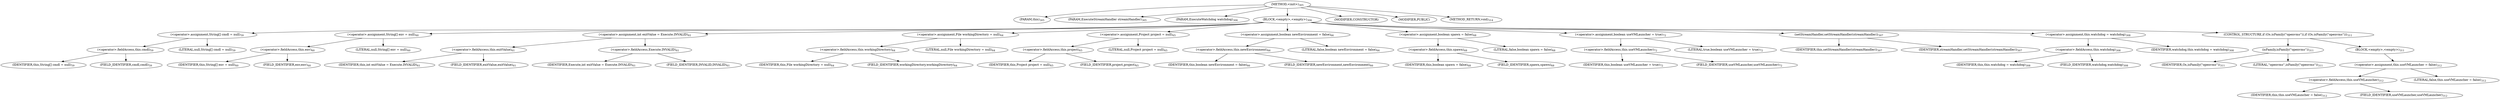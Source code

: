 digraph "&lt;init&gt;" {  
"675" [label = <(METHOD,&lt;init&gt;)<SUB>305</SUB>> ]
"22" [label = <(PARAM,this)<SUB>305</SUB>> ]
"676" [label = <(PARAM,ExecuteStreamHandler streamHandler)<SUB>305</SUB>> ]
"677" [label = <(PARAM,ExecuteWatchdog watchdog)<SUB>306</SUB>> ]
"678" [label = <(BLOCK,&lt;empty&gt;,&lt;empty&gt;)<SUB>306</SUB>> ]
"679" [label = <(&lt;operator&gt;.assignment,String[] cmdl = null)<SUB>59</SUB>> ]
"680" [label = <(&lt;operator&gt;.fieldAccess,this.cmdl)<SUB>59</SUB>> ]
"681" [label = <(IDENTIFIER,this,String[] cmdl = null)<SUB>59</SUB>> ]
"682" [label = <(FIELD_IDENTIFIER,cmdl,cmdl)<SUB>59</SUB>> ]
"683" [label = <(LITERAL,null,String[] cmdl = null)<SUB>59</SUB>> ]
"684" [label = <(&lt;operator&gt;.assignment,String[] env = null)<SUB>60</SUB>> ]
"685" [label = <(&lt;operator&gt;.fieldAccess,this.env)<SUB>60</SUB>> ]
"686" [label = <(IDENTIFIER,this,String[] env = null)<SUB>60</SUB>> ]
"687" [label = <(FIELD_IDENTIFIER,env,env)<SUB>60</SUB>> ]
"688" [label = <(LITERAL,null,String[] env = null)<SUB>60</SUB>> ]
"689" [label = <(&lt;operator&gt;.assignment,int exitValue = Execute.INVALID)<SUB>61</SUB>> ]
"690" [label = <(&lt;operator&gt;.fieldAccess,this.exitValue)<SUB>61</SUB>> ]
"691" [label = <(IDENTIFIER,this,int exitValue = Execute.INVALID)<SUB>61</SUB>> ]
"692" [label = <(FIELD_IDENTIFIER,exitValue,exitValue)<SUB>61</SUB>> ]
"693" [label = <(&lt;operator&gt;.fieldAccess,Execute.INVALID)<SUB>61</SUB>> ]
"694" [label = <(IDENTIFIER,Execute,int exitValue = Execute.INVALID)<SUB>61</SUB>> ]
"695" [label = <(FIELD_IDENTIFIER,INVALID,INVALID)<SUB>61</SUB>> ]
"696" [label = <(&lt;operator&gt;.assignment,File workingDirectory = null)<SUB>64</SUB>> ]
"697" [label = <(&lt;operator&gt;.fieldAccess,this.workingDirectory)<SUB>64</SUB>> ]
"698" [label = <(IDENTIFIER,this,File workingDirectory = null)<SUB>64</SUB>> ]
"699" [label = <(FIELD_IDENTIFIER,workingDirectory,workingDirectory)<SUB>64</SUB>> ]
"700" [label = <(LITERAL,null,File workingDirectory = null)<SUB>64</SUB>> ]
"701" [label = <(&lt;operator&gt;.assignment,Project project = null)<SUB>65</SUB>> ]
"702" [label = <(&lt;operator&gt;.fieldAccess,this.project)<SUB>65</SUB>> ]
"703" [label = <(IDENTIFIER,this,Project project = null)<SUB>65</SUB>> ]
"704" [label = <(FIELD_IDENTIFIER,project,project)<SUB>65</SUB>> ]
"705" [label = <(LITERAL,null,Project project = null)<SUB>65</SUB>> ]
"706" [label = <(&lt;operator&gt;.assignment,boolean newEnvironment = false)<SUB>66</SUB>> ]
"707" [label = <(&lt;operator&gt;.fieldAccess,this.newEnvironment)<SUB>66</SUB>> ]
"708" [label = <(IDENTIFIER,this,boolean newEnvironment = false)<SUB>66</SUB>> ]
"709" [label = <(FIELD_IDENTIFIER,newEnvironment,newEnvironment)<SUB>66</SUB>> ]
"710" [label = <(LITERAL,false,boolean newEnvironment = false)<SUB>66</SUB>> ]
"711" [label = <(&lt;operator&gt;.assignment,boolean spawn = false)<SUB>68</SUB>> ]
"712" [label = <(&lt;operator&gt;.fieldAccess,this.spawn)<SUB>68</SUB>> ]
"713" [label = <(IDENTIFIER,this,boolean spawn = false)<SUB>68</SUB>> ]
"714" [label = <(FIELD_IDENTIFIER,spawn,spawn)<SUB>68</SUB>> ]
"715" [label = <(LITERAL,false,boolean spawn = false)<SUB>68</SUB>> ]
"716" [label = <(&lt;operator&gt;.assignment,boolean useVMLauncher = true)<SUB>72</SUB>> ]
"717" [label = <(&lt;operator&gt;.fieldAccess,this.useVMLauncher)<SUB>72</SUB>> ]
"718" [label = <(IDENTIFIER,this,boolean useVMLauncher = true)<SUB>72</SUB>> ]
"719" [label = <(FIELD_IDENTIFIER,useVMLauncher,useVMLauncher)<SUB>72</SUB>> ]
"720" [label = <(LITERAL,true,boolean useVMLauncher = true)<SUB>72</SUB>> ]
"721" [label = <(setStreamHandler,setStreamHandler(streamHandler))<SUB>307</SUB>> ]
"21" [label = <(IDENTIFIER,this,setStreamHandler(streamHandler))<SUB>307</SUB>> ]
"722" [label = <(IDENTIFIER,streamHandler,setStreamHandler(streamHandler))<SUB>307</SUB>> ]
"723" [label = <(&lt;operator&gt;.assignment,this.watchdog = watchdog)<SUB>308</SUB>> ]
"724" [label = <(&lt;operator&gt;.fieldAccess,this.watchdog)<SUB>308</SUB>> ]
"23" [label = <(IDENTIFIER,this,this.watchdog = watchdog)<SUB>308</SUB>> ]
"725" [label = <(FIELD_IDENTIFIER,watchdog,watchdog)<SUB>308</SUB>> ]
"726" [label = <(IDENTIFIER,watchdog,this.watchdog = watchdog)<SUB>308</SUB>> ]
"727" [label = <(CONTROL_STRUCTURE,if (Os.isFamily(&quot;openvms&quot;)),if (Os.isFamily(&quot;openvms&quot;)))<SUB>311</SUB>> ]
"728" [label = <(isFamily,isFamily(&quot;openvms&quot;))<SUB>311</SUB>> ]
"729" [label = <(IDENTIFIER,Os,isFamily(&quot;openvms&quot;))<SUB>311</SUB>> ]
"730" [label = <(LITERAL,&quot;openvms&quot;,isFamily(&quot;openvms&quot;))<SUB>311</SUB>> ]
"731" [label = <(BLOCK,&lt;empty&gt;,&lt;empty&gt;)<SUB>311</SUB>> ]
"732" [label = <(&lt;operator&gt;.assignment,this.useVMLauncher = false)<SUB>312</SUB>> ]
"733" [label = <(&lt;operator&gt;.fieldAccess,this.useVMLauncher)<SUB>312</SUB>> ]
"734" [label = <(IDENTIFIER,this,this.useVMLauncher = false)<SUB>312</SUB>> ]
"735" [label = <(FIELD_IDENTIFIER,useVMLauncher,useVMLauncher)<SUB>312</SUB>> ]
"736" [label = <(LITERAL,false,this.useVMLauncher = false)<SUB>312</SUB>> ]
"737" [label = <(MODIFIER,CONSTRUCTOR)> ]
"738" [label = <(MODIFIER,PUBLIC)> ]
"739" [label = <(METHOD_RETURN,void)<SUB>314</SUB>> ]
  "675" -> "22" 
  "675" -> "676" 
  "675" -> "677" 
  "675" -> "678" 
  "675" -> "737" 
  "675" -> "738" 
  "675" -> "739" 
  "678" -> "679" 
  "678" -> "684" 
  "678" -> "689" 
  "678" -> "696" 
  "678" -> "701" 
  "678" -> "706" 
  "678" -> "711" 
  "678" -> "716" 
  "678" -> "721" 
  "678" -> "723" 
  "678" -> "727" 
  "679" -> "680" 
  "679" -> "683" 
  "680" -> "681" 
  "680" -> "682" 
  "684" -> "685" 
  "684" -> "688" 
  "685" -> "686" 
  "685" -> "687" 
  "689" -> "690" 
  "689" -> "693" 
  "690" -> "691" 
  "690" -> "692" 
  "693" -> "694" 
  "693" -> "695" 
  "696" -> "697" 
  "696" -> "700" 
  "697" -> "698" 
  "697" -> "699" 
  "701" -> "702" 
  "701" -> "705" 
  "702" -> "703" 
  "702" -> "704" 
  "706" -> "707" 
  "706" -> "710" 
  "707" -> "708" 
  "707" -> "709" 
  "711" -> "712" 
  "711" -> "715" 
  "712" -> "713" 
  "712" -> "714" 
  "716" -> "717" 
  "716" -> "720" 
  "717" -> "718" 
  "717" -> "719" 
  "721" -> "21" 
  "721" -> "722" 
  "723" -> "724" 
  "723" -> "726" 
  "724" -> "23" 
  "724" -> "725" 
  "727" -> "728" 
  "727" -> "731" 
  "728" -> "729" 
  "728" -> "730" 
  "731" -> "732" 
  "732" -> "733" 
  "732" -> "736" 
  "733" -> "734" 
  "733" -> "735" 
}
